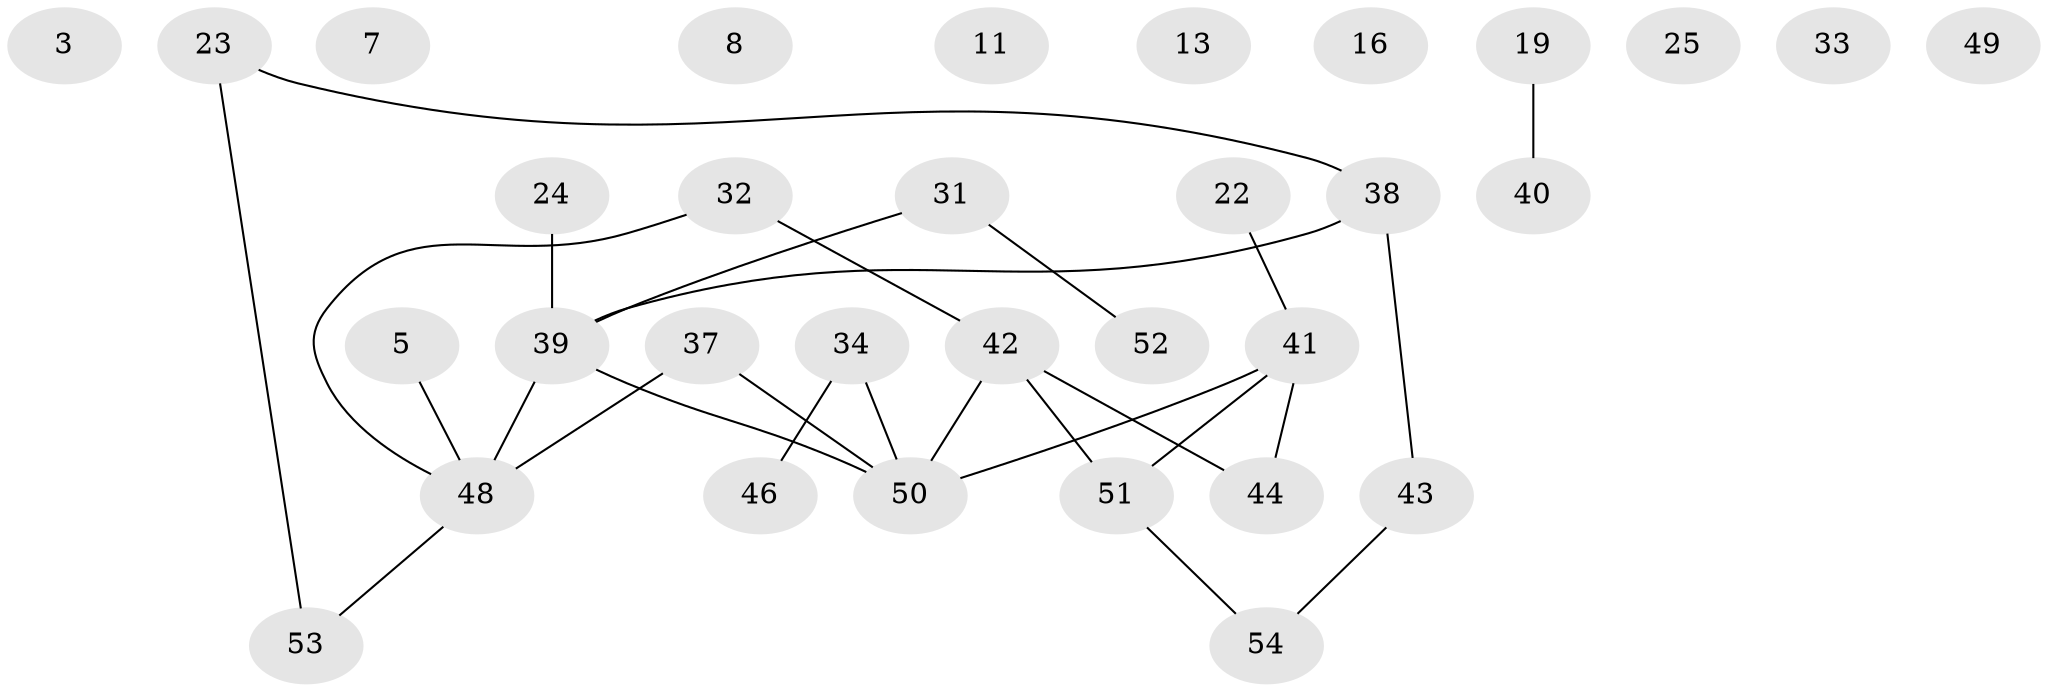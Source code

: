 // original degree distribution, {1: 0.3148148148148148, 0: 0.1111111111111111, 2: 0.3148148148148148, 4: 0.1111111111111111, 6: 0.018518518518518517, 3: 0.1111111111111111, 5: 0.018518518518518517}
// Generated by graph-tools (version 1.1) at 2025/43/03/04/25 21:43:06]
// undirected, 32 vertices, 27 edges
graph export_dot {
graph [start="1"]
  node [color=gray90,style=filled];
  3;
  5;
  7;
  8;
  11;
  13 [super="+4"];
  16 [super="+1"];
  19;
  22;
  23 [super="+12"];
  24 [super="+15"];
  25;
  31 [super="+9"];
  32;
  33;
  34 [super="+18"];
  37;
  38 [super="+29"];
  39 [super="+35"];
  40;
  41 [super="+14"];
  42 [super="+21+30"];
  43;
  44;
  46;
  48 [super="+20"];
  49 [super="+2"];
  50 [super="+26+27+28+36+45+17"];
  51 [super="+47"];
  52;
  53;
  54;
  5 -- 48;
  19 -- 40;
  22 -- 41;
  23 -- 53;
  23 -- 38;
  24 -- 39;
  31 -- 52;
  31 -- 39;
  32 -- 42;
  32 -- 48;
  34 -- 50;
  34 -- 46;
  37 -- 50;
  37 -- 48;
  38 -- 39;
  38 -- 43;
  39 -- 48 [weight=2];
  39 -- 50;
  41 -- 51 [weight=2];
  41 -- 44;
  41 -- 50;
  42 -- 51 [weight=2];
  42 -- 44;
  42 -- 50;
  43 -- 54;
  48 -- 53;
  51 -- 54;
}
